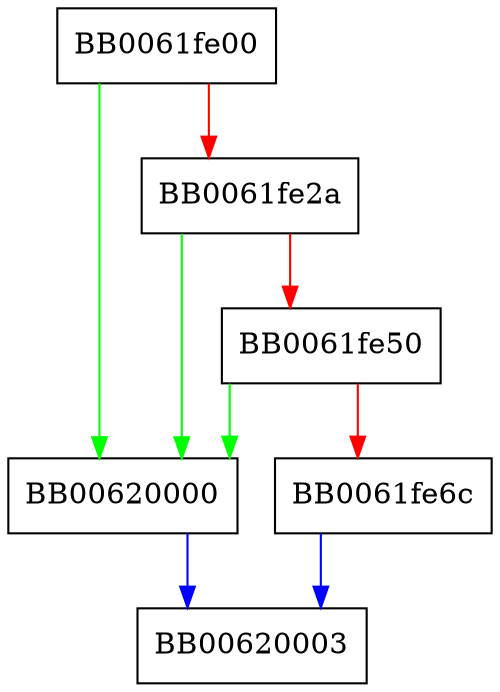 digraph PKCS12_key_gen_uni {
  node [shape="box"];
  graph [splines=ortho];
  BB0061fe00 -> BB00620000 [color="green"];
  BB0061fe00 -> BB0061fe2a [color="red"];
  BB0061fe2a -> BB00620000 [color="green"];
  BB0061fe2a -> BB0061fe50 [color="red"];
  BB0061fe50 -> BB00620000 [color="green"];
  BB0061fe50 -> BB0061fe6c [color="red"];
  BB0061fe6c -> BB00620003 [color="blue"];
  BB00620000 -> BB00620003 [color="blue"];
}